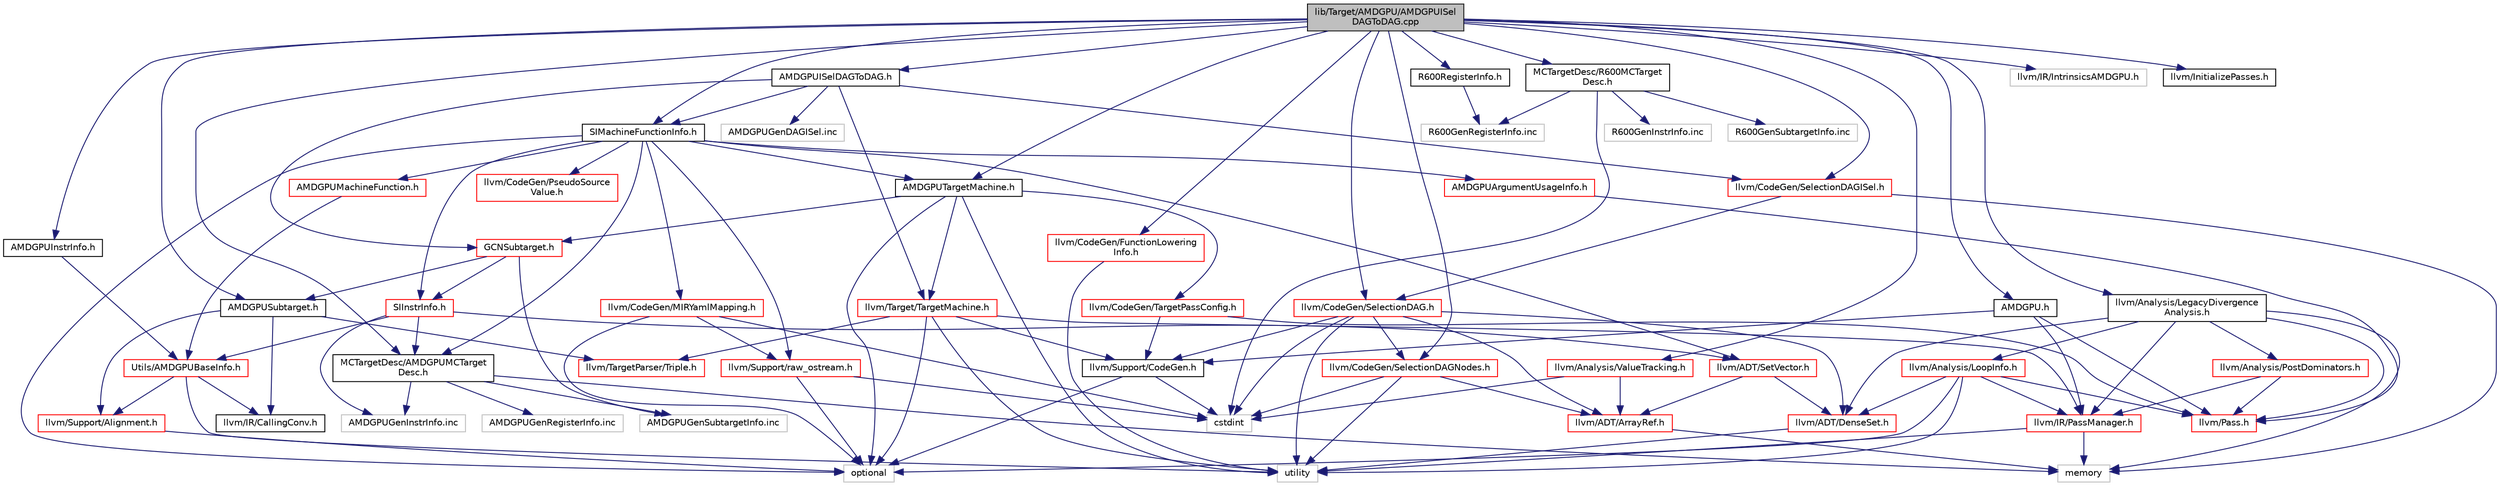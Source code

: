 digraph "lib/Target/AMDGPU/AMDGPUISelDAGToDAG.cpp"
{
 // LATEX_PDF_SIZE
  bgcolor="transparent";
  edge [fontname="Helvetica",fontsize="10",labelfontname="Helvetica",labelfontsize="10"];
  node [fontname="Helvetica",fontsize="10",shape=record];
  Node1 [label="lib/Target/AMDGPU/AMDGPUISel\lDAGToDAG.cpp",height=0.2,width=0.4,color="black", fillcolor="grey75", style="filled", fontcolor="black",tooltip=" "];
  Node1 -> Node2 [color="midnightblue",fontsize="10",style="solid",fontname="Helvetica"];
  Node2 [label="AMDGPUISelDAGToDAG.h",height=0.2,width=0.4,color="black",URL="$AMDGPUISelDAGToDAG_8h.html",tooltip=" "];
  Node2 -> Node3 [color="midnightblue",fontsize="10",style="solid",fontname="Helvetica"];
  Node3 [label="GCNSubtarget.h",height=0.2,width=0.4,color="red",URL="$GCNSubtarget_8h.html",tooltip=" "];
  Node3 -> Node152 [color="midnightblue",fontsize="10",style="solid",fontname="Helvetica"];
  Node152 [label="AMDGPUSubtarget.h",height=0.2,width=0.4,color="black",URL="$AMDGPUSubtarget_8h.html",tooltip=" "];
  Node152 -> Node65 [color="midnightblue",fontsize="10",style="solid",fontname="Helvetica"];
  Node65 [label="llvm/IR/CallingConv.h",height=0.2,width=0.4,color="black",URL="$CallingConv_8h.html",tooltip=" "];
  Node152 -> Node64 [color="midnightblue",fontsize="10",style="solid",fontname="Helvetica"];
  Node64 [label="llvm/Support/Alignment.h",height=0.2,width=0.4,color="red",URL="$Alignment_8h.html",tooltip=" "];
  Node64 -> Node29 [color="midnightblue",fontsize="10",style="solid",fontname="Helvetica"];
  Node29 [label="optional",height=0.2,width=0.4,color="grey75",tooltip=" "];
  Node152 -> Node153 [color="midnightblue",fontsize="10",style="solid",fontname="Helvetica"];
  Node153 [label="llvm/TargetParser/Triple.h",height=0.2,width=0.4,color="red",URL="$Triple_8h.html",tooltip=" "];
  Node3 -> Node250 [color="midnightblue",fontsize="10",style="solid",fontname="Helvetica"];
  Node250 [label="SIInstrInfo.h",height=0.2,width=0.4,color="red",URL="$SIInstrInfo_8h.html",tooltip=" "];
  Node250 -> Node253 [color="midnightblue",fontsize="10",style="solid",fontname="Helvetica"];
  Node253 [label="MCTargetDesc/AMDGPUMCTarget\lDesc.h",height=0.2,width=0.4,color="black",URL="$AMDGPUMCTargetDesc_8h.html",tooltip=" "];
  Node253 -> Node37 [color="midnightblue",fontsize="10",style="solid",fontname="Helvetica"];
  Node37 [label="memory",height=0.2,width=0.4,color="grey75",tooltip=" "];
  Node253 -> Node161 [color="midnightblue",fontsize="10",style="solid",fontname="Helvetica"];
  Node161 [label="AMDGPUGenRegisterInfo.inc",height=0.2,width=0.4,color="grey75",tooltip=" "];
  Node253 -> Node254 [color="midnightblue",fontsize="10",style="solid",fontname="Helvetica"];
  Node254 [label="AMDGPUGenInstrInfo.inc",height=0.2,width=0.4,color="grey75",tooltip=" "];
  Node253 -> Node255 [color="midnightblue",fontsize="10",style="solid",fontname="Helvetica"];
  Node255 [label="AMDGPUGenSubtargetInfo.inc",height=0.2,width=0.4,color="grey75",tooltip=" "];
  Node250 -> Node256 [color="midnightblue",fontsize="10",style="solid",fontname="Helvetica"];
  Node256 [label="Utils/AMDGPUBaseInfo.h",height=0.2,width=0.4,color="red",URL="$AMDGPUBaseInfo_8h.html",tooltip=" "];
  Node256 -> Node65 [color="midnightblue",fontsize="10",style="solid",fontname="Helvetica"];
  Node256 -> Node64 [color="midnightblue",fontsize="10",style="solid",fontname="Helvetica"];
  Node256 -> Node26 [color="midnightblue",fontsize="10",style="solid",fontname="Helvetica"];
  Node26 [label="utility",height=0.2,width=0.4,color="grey75",tooltip=" "];
  Node250 -> Node258 [color="midnightblue",fontsize="10",style="solid",fontname="Helvetica"];
  Node258 [label="llvm/ADT/SetVector.h",height=0.2,width=0.4,color="red",URL="$SetVector_8h.html",tooltip=" "];
  Node258 -> Node6 [color="midnightblue",fontsize="10",style="solid",fontname="Helvetica"];
  Node6 [label="llvm/ADT/ArrayRef.h",height=0.2,width=0.4,color="red",URL="$ArrayRef_8h.html",tooltip=" "];
  Node6 -> Node37 [color="midnightblue",fontsize="10",style="solid",fontname="Helvetica"];
  Node258 -> Node171 [color="midnightblue",fontsize="10",style="solid",fontname="Helvetica"];
  Node171 [label="llvm/ADT/DenseSet.h",height=0.2,width=0.4,color="red",URL="$DenseSet_8h.html",tooltip=" "];
  Node171 -> Node26 [color="midnightblue",fontsize="10",style="solid",fontname="Helvetica"];
  Node250 -> Node254 [color="midnightblue",fontsize="10",style="solid",fontname="Helvetica"];
  Node3 -> Node255 [color="midnightblue",fontsize="10",style="solid",fontname="Helvetica"];
  Node2 -> Node290 [color="midnightblue",fontsize="10",style="solid",fontname="Helvetica"];
  Node290 [label="SIMachineFunctionInfo.h",height=0.2,width=0.4,color="black",URL="$SIMachineFunctionInfo_8h.html",tooltip=" "];
  Node290 -> Node242 [color="midnightblue",fontsize="10",style="solid",fontname="Helvetica"];
  Node242 [label="AMDGPUArgumentUsageInfo.h",height=0.2,width=0.4,color="red",URL="$AMDGPUArgumentUsageInfo_8h.html",tooltip=" "];
  Node242 -> Node243 [color="midnightblue",fontsize="10",style="solid",fontname="Helvetica"];
  Node243 [label="llvm/Pass.h",height=0.2,width=0.4,color="red",URL="$Pass_8h.html",tooltip=" "];
  Node290 -> Node291 [color="midnightblue",fontsize="10",style="solid",fontname="Helvetica"];
  Node291 [label="AMDGPUMachineFunction.h",height=0.2,width=0.4,color="red",URL="$AMDGPUMachineFunction_8h.html",tooltip=" "];
  Node291 -> Node256 [color="midnightblue",fontsize="10",style="solid",fontname="Helvetica"];
  Node290 -> Node292 [color="midnightblue",fontsize="10",style="solid",fontname="Helvetica"];
  Node292 [label="AMDGPUTargetMachine.h",height=0.2,width=0.4,color="black",URL="$AMDGPUTargetMachine_8h.html",tooltip=" "];
  Node292 -> Node3 [color="midnightblue",fontsize="10",style="solid",fontname="Helvetica"];
  Node292 -> Node293 [color="midnightblue",fontsize="10",style="solid",fontname="Helvetica"];
  Node293 [label="llvm/CodeGen/TargetPassConfig.h",height=0.2,width=0.4,color="red",URL="$TargetPassConfig_8h.html",tooltip=" "];
  Node293 -> Node243 [color="midnightblue",fontsize="10",style="solid",fontname="Helvetica"];
  Node293 -> Node174 [color="midnightblue",fontsize="10",style="solid",fontname="Helvetica"];
  Node174 [label="llvm/Support/CodeGen.h",height=0.2,width=0.4,color="black",URL="$CodeGen_8h.html",tooltip=" "];
  Node174 -> Node19 [color="midnightblue",fontsize="10",style="solid",fontname="Helvetica"];
  Node19 [label="cstdint",height=0.2,width=0.4,color="grey75",tooltip=" "];
  Node174 -> Node29 [color="midnightblue",fontsize="10",style="solid",fontname="Helvetica"];
  Node292 -> Node294 [color="midnightblue",fontsize="10",style="solid",fontname="Helvetica"];
  Node294 [label="llvm/Target/TargetMachine.h",height=0.2,width=0.4,color="red",URL="$Target_2TargetMachine_8h.html",tooltip=" "];
  Node294 -> Node168 [color="midnightblue",fontsize="10",style="solid",fontname="Helvetica"];
  Node168 [label="llvm/IR/PassManager.h",height=0.2,width=0.4,color="red",URL="$PassManager_8h.html",tooltip=" "];
  Node168 -> Node37 [color="midnightblue",fontsize="10",style="solid",fontname="Helvetica"];
  Node168 -> Node26 [color="midnightblue",fontsize="10",style="solid",fontname="Helvetica"];
  Node294 -> Node174 [color="midnightblue",fontsize="10",style="solid",fontname="Helvetica"];
  Node294 -> Node153 [color="midnightblue",fontsize="10",style="solid",fontname="Helvetica"];
  Node294 -> Node29 [color="midnightblue",fontsize="10",style="solid",fontname="Helvetica"];
  Node294 -> Node26 [color="midnightblue",fontsize="10",style="solid",fontname="Helvetica"];
  Node292 -> Node29 [color="midnightblue",fontsize="10",style="solid",fontname="Helvetica"];
  Node292 -> Node26 [color="midnightblue",fontsize="10",style="solid",fontname="Helvetica"];
  Node290 -> Node253 [color="midnightblue",fontsize="10",style="solid",fontname="Helvetica"];
  Node290 -> Node250 [color="midnightblue",fontsize="10",style="solid",fontname="Helvetica"];
  Node290 -> Node258 [color="midnightblue",fontsize="10",style="solid",fontname="Helvetica"];
  Node290 -> Node298 [color="midnightblue",fontsize="10",style="solid",fontname="Helvetica"];
  Node298 [label="llvm/CodeGen/MIRYamlMapping.h",height=0.2,width=0.4,color="red",URL="$MIRYamlMapping_8h.html",tooltip=" "];
  Node298 -> Node60 [color="midnightblue",fontsize="10",style="solid",fontname="Helvetica"];
  Node60 [label="llvm/Support/raw_ostream.h",height=0.2,width=0.4,color="red",URL="$raw__ostream_8h.html",tooltip=" "];
  Node60 -> Node19 [color="midnightblue",fontsize="10",style="solid",fontname="Helvetica"];
  Node60 -> Node29 [color="midnightblue",fontsize="10",style="solid",fontname="Helvetica"];
  Node298 -> Node19 [color="midnightblue",fontsize="10",style="solid",fontname="Helvetica"];
  Node298 -> Node29 [color="midnightblue",fontsize="10",style="solid",fontname="Helvetica"];
  Node290 -> Node103 [color="midnightblue",fontsize="10",style="solid",fontname="Helvetica"];
  Node103 [label="llvm/CodeGen/PseudoSource\lValue.h",height=0.2,width=0.4,color="red",URL="$PseudoSourceValue_8h.html",tooltip=" "];
  Node290 -> Node60 [color="midnightblue",fontsize="10",style="solid",fontname="Helvetica"];
  Node290 -> Node29 [color="midnightblue",fontsize="10",style="solid",fontname="Helvetica"];
  Node2 -> Node305 [color="midnightblue",fontsize="10",style="solid",fontname="Helvetica"];
  Node305 [label="llvm/CodeGen/SelectionDAGISel.h",height=0.2,width=0.4,color="red",URL="$SelectionDAGISel_8h.html",tooltip=" "];
  Node305 -> Node231 [color="midnightblue",fontsize="10",style="solid",fontname="Helvetica"];
  Node231 [label="llvm/CodeGen/SelectionDAG.h",height=0.2,width=0.4,color="red",URL="$SelectionDAG_8h.html",tooltip=" "];
  Node231 -> Node6 [color="midnightblue",fontsize="10",style="solid",fontname="Helvetica"];
  Node231 -> Node171 [color="midnightblue",fontsize="10",style="solid",fontname="Helvetica"];
  Node231 -> Node239 [color="midnightblue",fontsize="10",style="solid",fontname="Helvetica"];
  Node239 [label="llvm/CodeGen/SelectionDAGNodes.h",height=0.2,width=0.4,color="red",URL="$SelectionDAGNodes_8h.html",tooltip=" "];
  Node239 -> Node6 [color="midnightblue",fontsize="10",style="solid",fontname="Helvetica"];
  Node239 -> Node19 [color="midnightblue",fontsize="10",style="solid",fontname="Helvetica"];
  Node239 -> Node26 [color="midnightblue",fontsize="10",style="solid",fontname="Helvetica"];
  Node231 -> Node174 [color="midnightblue",fontsize="10",style="solid",fontname="Helvetica"];
  Node231 -> Node19 [color="midnightblue",fontsize="10",style="solid",fontname="Helvetica"];
  Node231 -> Node26 [color="midnightblue",fontsize="10",style="solid",fontname="Helvetica"];
  Node305 -> Node37 [color="midnightblue",fontsize="10",style="solid",fontname="Helvetica"];
  Node2 -> Node294 [color="midnightblue",fontsize="10",style="solid",fontname="Helvetica"];
  Node2 -> Node306 [color="midnightblue",fontsize="10",style="solid",fontname="Helvetica"];
  Node306 [label="AMDGPUGenDAGISel.inc",height=0.2,width=0.4,color="grey75",tooltip=" "];
  Node1 -> Node307 [color="midnightblue",fontsize="10",style="solid",fontname="Helvetica"];
  Node307 [label="AMDGPU.h",height=0.2,width=0.4,color="black",URL="$AMDGPU_8h.html",tooltip=" "];
  Node307 -> Node168 [color="midnightblue",fontsize="10",style="solid",fontname="Helvetica"];
  Node307 -> Node243 [color="midnightblue",fontsize="10",style="solid",fontname="Helvetica"];
  Node307 -> Node174 [color="midnightblue",fontsize="10",style="solid",fontname="Helvetica"];
  Node1 -> Node308 [color="midnightblue",fontsize="10",style="solid",fontname="Helvetica"];
  Node308 [label="AMDGPUInstrInfo.h",height=0.2,width=0.4,color="black",URL="$AMDGPUInstrInfo_8h.html",tooltip=" "];
  Node308 -> Node256 [color="midnightblue",fontsize="10",style="solid",fontname="Helvetica"];
  Node1 -> Node152 [color="midnightblue",fontsize="10",style="solid",fontname="Helvetica"];
  Node1 -> Node292 [color="midnightblue",fontsize="10",style="solid",fontname="Helvetica"];
  Node1 -> Node253 [color="midnightblue",fontsize="10",style="solid",fontname="Helvetica"];
  Node1 -> Node309 [color="midnightblue",fontsize="10",style="solid",fontname="Helvetica"];
  Node309 [label="MCTargetDesc/R600MCTarget\lDesc.h",height=0.2,width=0.4,color="black",URL="$R600MCTargetDesc_8h.html",tooltip=" "];
  Node309 -> Node19 [color="midnightblue",fontsize="10",style="solid",fontname="Helvetica"];
  Node309 -> Node310 [color="midnightblue",fontsize="10",style="solid",fontname="Helvetica"];
  Node310 [label="R600GenRegisterInfo.inc",height=0.2,width=0.4,color="grey75",tooltip=" "];
  Node309 -> Node311 [color="midnightblue",fontsize="10",style="solid",fontname="Helvetica"];
  Node311 [label="R600GenInstrInfo.inc",height=0.2,width=0.4,color="grey75",tooltip=" "];
  Node309 -> Node312 [color="midnightblue",fontsize="10",style="solid",fontname="Helvetica"];
  Node312 [label="R600GenSubtargetInfo.inc",height=0.2,width=0.4,color="grey75",tooltip=" "];
  Node1 -> Node313 [color="midnightblue",fontsize="10",style="solid",fontname="Helvetica"];
  Node313 [label="R600RegisterInfo.h",height=0.2,width=0.4,color="black",URL="$R600RegisterInfo_8h.html",tooltip=" "];
  Node313 -> Node310 [color="midnightblue",fontsize="10",style="solid",fontname="Helvetica"];
  Node1 -> Node290 [color="midnightblue",fontsize="10",style="solid",fontname="Helvetica"];
  Node1 -> Node314 [color="midnightblue",fontsize="10",style="solid",fontname="Helvetica"];
  Node314 [label="llvm/Analysis/LegacyDivergence\lAnalysis.h",height=0.2,width=0.4,color="black",URL="$LegacyDivergenceAnalysis_8h.html",tooltip=" "];
  Node314 -> Node171 [color="midnightblue",fontsize="10",style="solid",fontname="Helvetica"];
  Node314 -> Node315 [color="midnightblue",fontsize="10",style="solid",fontname="Helvetica"];
  Node315 [label="llvm/Analysis/LoopInfo.h",height=0.2,width=0.4,color="red",URL="$LoopInfo_8h.html",tooltip=" "];
  Node315 -> Node171 [color="midnightblue",fontsize="10",style="solid",fontname="Helvetica"];
  Node315 -> Node168 [color="midnightblue",fontsize="10",style="solid",fontname="Helvetica"];
  Node315 -> Node243 [color="midnightblue",fontsize="10",style="solid",fontname="Helvetica"];
  Node315 -> Node29 [color="midnightblue",fontsize="10",style="solid",fontname="Helvetica"];
  Node315 -> Node26 [color="midnightblue",fontsize="10",style="solid",fontname="Helvetica"];
  Node314 -> Node316 [color="midnightblue",fontsize="10",style="solid",fontname="Helvetica"];
  Node316 [label="llvm/Analysis/PostDominators.h",height=0.2,width=0.4,color="red",URL="$PostDominators_8h.html",tooltip=" "];
  Node316 -> Node168 [color="midnightblue",fontsize="10",style="solid",fontname="Helvetica"];
  Node316 -> Node243 [color="midnightblue",fontsize="10",style="solid",fontname="Helvetica"];
  Node314 -> Node168 [color="midnightblue",fontsize="10",style="solid",fontname="Helvetica"];
  Node314 -> Node243 [color="midnightblue",fontsize="10",style="solid",fontname="Helvetica"];
  Node314 -> Node37 [color="midnightblue",fontsize="10",style="solid",fontname="Helvetica"];
  Node1 -> Node324 [color="midnightblue",fontsize="10",style="solid",fontname="Helvetica"];
  Node324 [label="llvm/Analysis/ValueTracking.h",height=0.2,width=0.4,color="red",URL="$ValueTracking_8h.html",tooltip=" "];
  Node324 -> Node6 [color="midnightblue",fontsize="10",style="solid",fontname="Helvetica"];
  Node324 -> Node19 [color="midnightblue",fontsize="10",style="solid",fontname="Helvetica"];
  Node1 -> Node325 [color="midnightblue",fontsize="10",style="solid",fontname="Helvetica"];
  Node325 [label="llvm/CodeGen/FunctionLowering\lInfo.h",height=0.2,width=0.4,color="red",URL="$FunctionLoweringInfo_8h.html",tooltip=" "];
  Node325 -> Node26 [color="midnightblue",fontsize="10",style="solid",fontname="Helvetica"];
  Node1 -> Node231 [color="midnightblue",fontsize="10",style="solid",fontname="Helvetica"];
  Node1 -> Node305 [color="midnightblue",fontsize="10",style="solid",fontname="Helvetica"];
  Node1 -> Node239 [color="midnightblue",fontsize="10",style="solid",fontname="Helvetica"];
  Node1 -> Node327 [color="midnightblue",fontsize="10",style="solid",fontname="Helvetica"];
  Node327 [label="llvm/IR/IntrinsicsAMDGPU.h",height=0.2,width=0.4,color="grey75",tooltip=" "];
  Node1 -> Node328 [color="midnightblue",fontsize="10",style="solid",fontname="Helvetica"];
  Node328 [label="llvm/InitializePasses.h",height=0.2,width=0.4,color="black",URL="$InitializePasses_8h.html",tooltip=" "];
}
